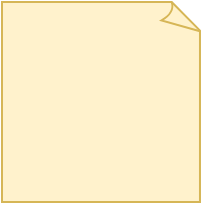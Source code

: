 <mxfile version="13.8.3" type="github">
  <diagram id="1pa6wYkWjh_nkZDFkwck" name="Page-1">
    <mxGraphModel dx="642" dy="265" grid="1" gridSize="10" guides="1" tooltips="1" connect="1" arrows="1" fold="1" page="1" pageScale="1" pageWidth="1169" pageHeight="827" math="0" shadow="0">
      <root>
        <mxCell id="0" />
        <mxCell id="1" parent="0" />
        <mxCell id="r_Ez-MHLXR1tE7TCJvgH-2" value="" style="whiteSpace=wrap;html=1;shape=mxgraph.basic.document;fillColor=#fff2cc;strokeColor=#d6b656;" parent="1" vertex="1">
          <mxGeometry x="150" y="70" width="100" height="100" as="geometry" />
        </mxCell>
      </root>
    </mxGraphModel>
  </diagram>
</mxfile>
